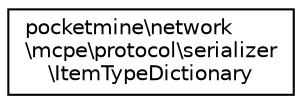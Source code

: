 digraph "Graphical Class Hierarchy"
{
 // INTERACTIVE_SVG=YES
 // LATEX_PDF_SIZE
  edge [fontname="Helvetica",fontsize="10",labelfontname="Helvetica",labelfontsize="10"];
  node [fontname="Helvetica",fontsize="10",shape=record];
  rankdir="LR";
  Node0 [label="pocketmine\\network\l\\mcpe\\protocol\\serializer\l\\ItemTypeDictionary",height=0.2,width=0.4,color="black", fillcolor="white", style="filled",URL="$da/d01/classpocketmine_1_1network_1_1mcpe_1_1protocol_1_1serializer_1_1_item_type_dictionary.html",tooltip=" "];
}
